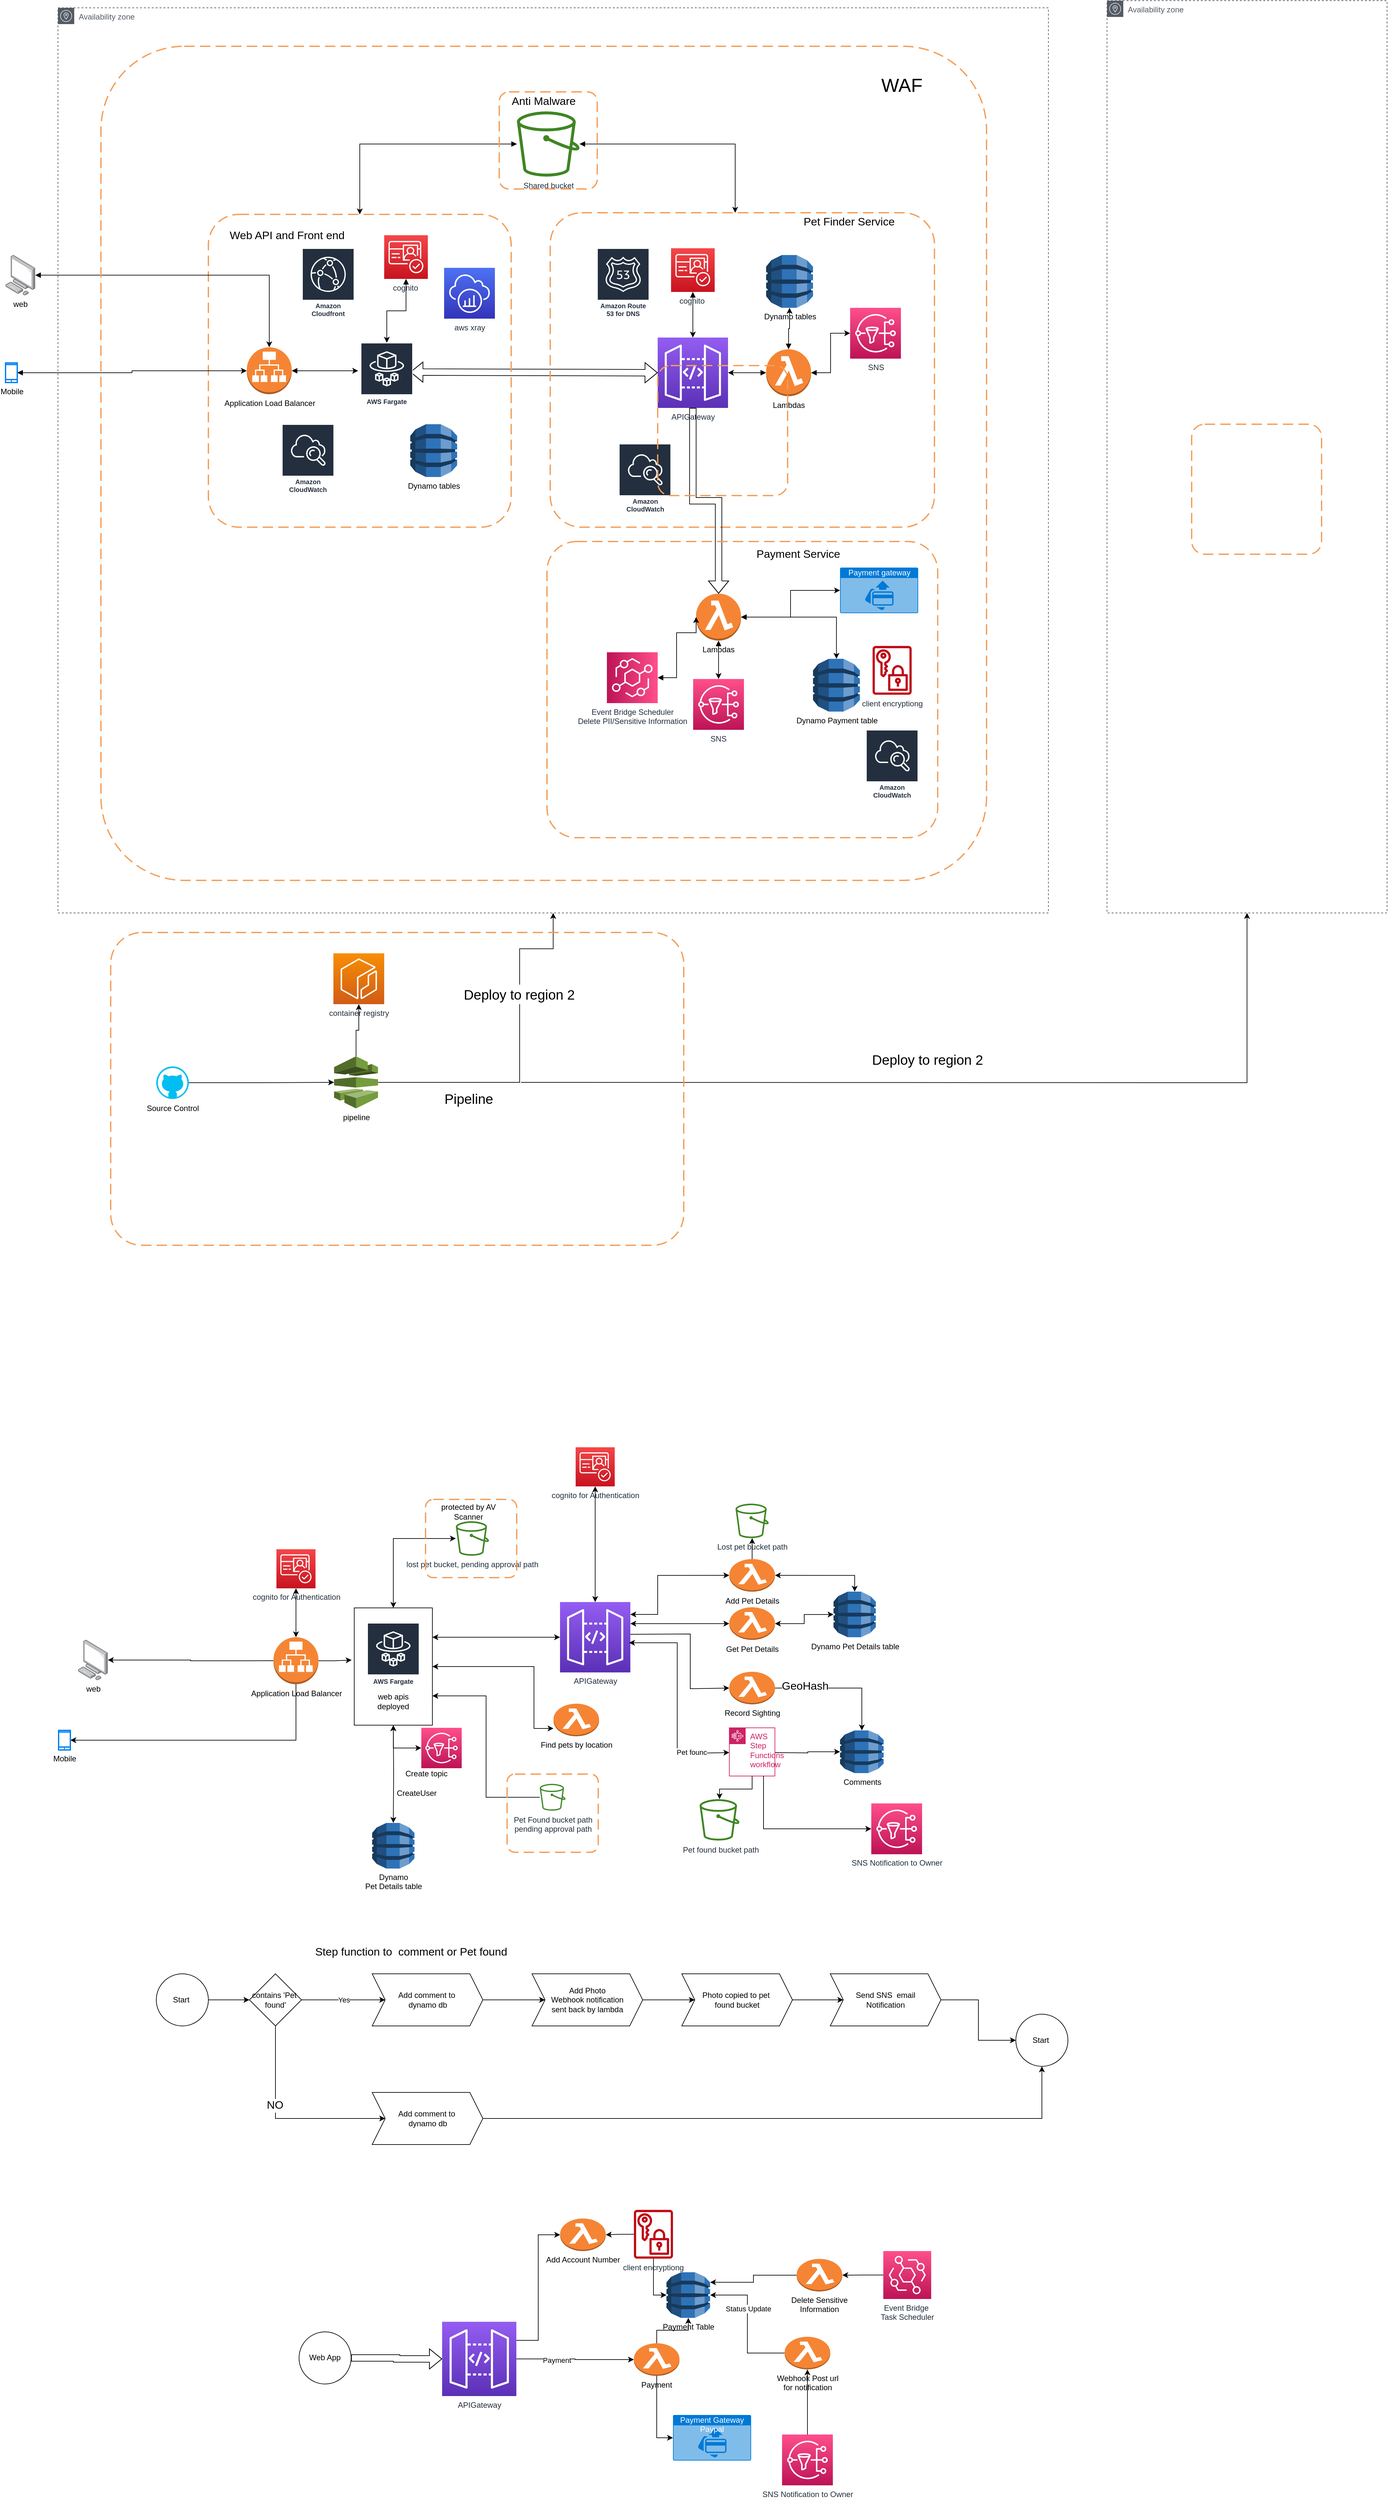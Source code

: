 <mxfile version="20.8.23" type="device"><diagram name="Page-1" id="apLYEd3rW6IxLX2RQMXu"><mxGraphModel dx="4003" dy="1804" grid="1" gridSize="10" guides="1" tooltips="1" connect="1" arrows="1" fold="1" page="1" pageScale="1" pageWidth="827" pageHeight="1169" math="0" shadow="0"><root><mxCell id="0"/><mxCell id="1" parent="0"/><mxCell id="3VNZMfOeTcR0bRgUbtB4-3" style="edgeStyle=orthogonalEdgeStyle;rounded=0;orthogonalLoop=1;jettySize=auto;html=1;" parent="1" source="3VNZMfOeTcR0bRgUbtB4-1" edge="1"><mxGeometry relative="1" as="geometry"><mxPoint x="450" y="2596.46" as="targetPoint"/></mxGeometry></mxCell><mxCell id="3VNZMfOeTcR0bRgUbtB4-1" value="Application Load Balancer" style="outlineConnect=0;dashed=0;verticalLabelPosition=bottom;verticalAlign=top;align=center;html=1;shape=mxgraph.aws3.application_load_balancer;fillColor=#F58534;gradientColor=none;" parent="1" vertex="1"><mxGeometry x="330" y="2561.56" width="69" height="72" as="geometry"/></mxCell><mxCell id="3VNZMfOeTcR0bRgUbtB4-5" style="edgeStyle=orthogonalEdgeStyle;rounded=0;orthogonalLoop=1;jettySize=auto;html=1;startArrow=classic;startFill=1;" parent="1" source="3VNZMfOeTcR0bRgUbtB4-4" target="3VNZMfOeTcR0bRgUbtB4-1" edge="1"><mxGeometry relative="1" as="geometry"/></mxCell><mxCell id="3VNZMfOeTcR0bRgUbtB4-4" value="cognito for Authentication" style="sketch=0;points=[[0,0,0],[0.25,0,0],[0.5,0,0],[0.75,0,0],[1,0,0],[0,1,0],[0.25,1,0],[0.5,1,0],[0.75,1,0],[1,1,0],[0,0.25,0],[0,0.5,0],[0,0.75,0],[1,0.25,0],[1,0.5,0],[1,0.75,0]];outlineConnect=0;fontColor=#232F3E;gradientColor=#F54749;gradientDirection=north;fillColor=#C7131F;strokeColor=#ffffff;dashed=0;verticalLabelPosition=bottom;verticalAlign=top;align=center;html=1;fontSize=12;fontStyle=0;aspect=fixed;shape=mxgraph.aws4.resourceIcon;resIcon=mxgraph.aws4.cognito;" parent="1" vertex="1"><mxGeometry x="334.5" y="2426.46" width="60" height="60" as="geometry"/></mxCell><mxCell id="SlmGdC3QDWPKsRvM05S2-17" style="edgeStyle=orthogonalEdgeStyle;rounded=0;orthogonalLoop=1;jettySize=auto;html=1;startArrow=none;startFill=0;endArrow=classic;endFill=1;exitX=0.5;exitY=0;exitDx=0;exitDy=0;exitPerimeter=0;" parent="1" source="SlmGdC3QDWPKsRvM05S2-44" target="3VNZMfOeTcR0bRgUbtB4-70" edge="1"><mxGeometry relative="1" as="geometry"><mxPoint x="1023" y="2497.46" as="sourcePoint"/></mxGeometry></mxCell><mxCell id="3VNZMfOeTcR0bRgUbtB4-45" style="edgeStyle=orthogonalEdgeStyle;rounded=0;orthogonalLoop=1;jettySize=auto;html=1;entryX=0;entryY=0.5;entryDx=0;entryDy=0;entryPerimeter=0;startArrow=classic;startFill=1;endArrow=none;endFill=0;" parent="1" source="3VNZMfOeTcR0bRgUbtB4-44" target="3VNZMfOeTcR0bRgUbtB4-1" edge="1"><mxGeometry relative="1" as="geometry"/></mxCell><mxCell id="3VNZMfOeTcR0bRgUbtB4-44" value="web" style="points=[];aspect=fixed;html=1;align=center;shadow=0;dashed=0;image;image=img/lib/allied_telesis/computer_and_terminals/Personal_Computer.svg;" parent="1" vertex="1"><mxGeometry x="30" y="2565.56" width="45.6" height="61.8" as="geometry"/></mxCell><mxCell id="3VNZMfOeTcR0bRgUbtB4-48" style="edgeStyle=orthogonalEdgeStyle;rounded=0;orthogonalLoop=1;jettySize=auto;html=1;startArrow=classic;startFill=1;endArrow=none;endFill=0;" parent="1" source="3VNZMfOeTcR0bRgUbtB4-46" target="3VNZMfOeTcR0bRgUbtB4-1" edge="1"><mxGeometry relative="1" as="geometry"/></mxCell><mxCell id="3VNZMfOeTcR0bRgUbtB4-46" value="Mobile" style="html=1;verticalLabelPosition=bottom;align=center;labelBackgroundColor=#ffffff;verticalAlign=top;strokeWidth=2;strokeColor=#0080F0;shadow=0;dashed=0;shape=mxgraph.ios7.icons.smartphone;" parent="1" vertex="1"><mxGeometry y="2704.46" width="18" height="30" as="geometry"/></mxCell><mxCell id="SlmGdC3QDWPKsRvM05S2-39" style="edgeStyle=orthogonalEdgeStyle;rounded=0;orthogonalLoop=1;jettySize=auto;html=1;entryX=1;entryY=0.25;entryDx=0;entryDy=0;startArrow=classic;startFill=1;endArrow=classic;endFill=1;" parent="1" source="3VNZMfOeTcR0bRgUbtB4-62" target="SlmGdC3QDWPKsRvM05S2-28" edge="1"><mxGeometry relative="1" as="geometry"/></mxCell><mxCell id="3VNZMfOeTcR0bRgUbtB4-62" value="APIGateway&lt;br&gt;" style="sketch=0;points=[[0,0,0],[0.25,0,0],[0.5,0,0],[0.75,0,0],[1,0,0],[0,1,0],[0.25,1,0],[0.5,1,0],[0.75,1,0],[1,1,0],[0,0.25,0],[0,0.5,0],[0,0.75,0],[1,0.25,0],[1,0.5,0],[1,0.75,0]];outlineConnect=0;fontColor=#232F3E;gradientColor=#945DF2;gradientDirection=north;fillColor=#5A30B5;strokeColor=#ffffff;dashed=0;verticalLabelPosition=bottom;verticalAlign=top;align=center;html=1;fontSize=12;fontStyle=0;aspect=fixed;shape=mxgraph.aws4.resourceIcon;resIcon=mxgraph.aws4.api_gateway;" parent="1" vertex="1"><mxGeometry x="770" y="2507.46" width="108" height="108" as="geometry"/></mxCell><mxCell id="3VNZMfOeTcR0bRgUbtB4-70" value="Lost pet bucket path" style="sketch=0;outlineConnect=0;fontColor=#232F3E;gradientColor=none;fillColor=#3F8624;strokeColor=none;dashed=0;verticalLabelPosition=bottom;verticalAlign=top;align=center;html=1;fontSize=12;fontStyle=0;aspect=fixed;pointerEvents=1;shape=mxgraph.aws4.bucket;" parent="1" vertex="1"><mxGeometry x="1039.56" y="2356.46" width="50.89" height="52.92" as="geometry"/></mxCell><mxCell id="SlmGdC3QDWPKsRvM05S2-62" style="edgeStyle=orthogonalEdgeStyle;rounded=0;orthogonalLoop=1;jettySize=auto;html=1;startArrow=classic;startFill=1;endArrow=classic;endFill=1;entryX=1;entryY=0.5;entryDx=0;entryDy=0;entryPerimeter=0;" parent="1" source="RN2zPfymnmirc_mkULP8-1" target="SlmGdC3QDWPKsRvM05S2-44" edge="1"><mxGeometry relative="1" as="geometry"><mxPoint x="1110" y="2466.46" as="targetPoint"/><Array as="points"><mxPoint x="1223" y="2466.46"/></Array></mxGeometry></mxCell><mxCell id="RN2zPfymnmirc_mkULP8-1" value="Dynamo Pet Details table" style="outlineConnect=0;dashed=0;verticalLabelPosition=bottom;verticalAlign=top;align=center;html=1;shape=mxgraph.aws3.dynamo_db;fillColor=#2E73B8;gradientColor=none;" parent="1" vertex="1"><mxGeometry x="1190" y="2491.56" width="65" height="70" as="geometry"/></mxCell><mxCell id="RN2zPfymnmirc_mkULP8-22" style="edgeStyle=orthogonalEdgeStyle;rounded=0;orthogonalLoop=1;jettySize=auto;html=1;startArrow=classic;startFill=1;endArrow=classic;endFill=1;" parent="1" target="RN2zPfymnmirc_mkULP8-33" edge="1"><mxGeometry relative="1" as="geometry"><mxPoint x="514.016" y="2696.46" as="sourcePoint"/><mxPoint x="514.003" y="2756.46" as="targetPoint"/></mxGeometry></mxCell><mxCell id="RN2zPfymnmirc_mkULP8-26" style="edgeStyle=orthogonalEdgeStyle;rounded=0;orthogonalLoop=1;jettySize=auto;html=1;entryX=0;entryY=0.5;entryDx=0;entryDy=0;entryPerimeter=0;startArrow=classic;startFill=1;endArrow=classic;endFill=1;exitX=0.5;exitY=1;exitDx=0;exitDy=0;" parent="1" source="SlmGdC3QDWPKsRvM05S2-28" target="RN2zPfymnmirc_mkULP8-25" edge="1"><mxGeometry relative="1" as="geometry"><mxPoint x="556.88" y="2800.46" as="sourcePoint"/></mxGeometry></mxCell><mxCell id="RN2zPfymnmirc_mkULP8-25" value="" style="sketch=0;points=[[0,0,0],[0.25,0,0],[0.5,0,0],[0.75,0,0],[1,0,0],[0,1,0],[0.25,1,0],[0.5,1,0],[0.75,1,0],[1,1,0],[0,0.25,0],[0,0.5,0],[0,0.75,0],[1,0.25,0],[1,0.5,0],[1,0.75,0]];outlineConnect=0;fontColor=#232F3E;gradientColor=#FF4F8B;gradientDirection=north;fillColor=#BC1356;strokeColor=#ffffff;dashed=0;verticalLabelPosition=bottom;verticalAlign=top;align=center;html=1;fontSize=12;fontStyle=0;aspect=fixed;shape=mxgraph.aws4.resourceIcon;resIcon=mxgraph.aws4.sns;" parent="1" vertex="1"><mxGeometry x="557" y="2700.46" width="62" height="62" as="geometry"/></mxCell><mxCell id="RN2zPfymnmirc_mkULP8-33" value="Dynamo&lt;br&gt;Pet Details table" style="outlineConnect=0;dashed=0;verticalLabelPosition=bottom;verticalAlign=top;align=center;html=1;shape=mxgraph.aws3.dynamo_db;fillColor=#2E73B8;gradientColor=none;" parent="1" vertex="1"><mxGeometry x="481.5" y="2846.46" width="65" height="70" as="geometry"/></mxCell><mxCell id="RN2zPfymnmirc_mkULP8-53" value="Create topic" style="text;html=1;strokeColor=none;fillColor=none;align=center;verticalAlign=middle;whiteSpace=wrap;rounded=0;" parent="1" vertex="1"><mxGeometry x="520" y="2756.46" width="90" height="30" as="geometry"/></mxCell><mxCell id="E6ygkXKLTDuJtL4Q6u84-62" style="edgeStyle=orthogonalEdgeStyle;rounded=0;orthogonalLoop=1;jettySize=auto;html=1;entryX=0.5;entryY=0;entryDx=0;entryDy=0;entryPerimeter=0;fontSize=17;startArrow=none;startFill=0;endArrow=classic;endFill=1;" parent="1" source="SlmGdC3QDWPKsRvM05S2-6" target="6QwKgDcAZuKB_qYK-zRr-2" edge="1"><mxGeometry relative="1" as="geometry"/></mxCell><mxCell id="E6ygkXKLTDuJtL4Q6u84-63" value="GeoHash" style="edgeLabel;html=1;align=center;verticalAlign=middle;resizable=0;points=[];fontSize=17;" parent="E6ygkXKLTDuJtL4Q6u84-62" vertex="1" connectable="0"><mxGeometry x="-0.539" y="3" relative="1" as="geometry"><mxPoint as="offset"/></mxGeometry></mxCell><mxCell id="SlmGdC3QDWPKsRvM05S2-6" value="Record Sighting" style="outlineConnect=0;dashed=0;verticalLabelPosition=bottom;verticalAlign=top;align=center;html=1;shape=mxgraph.aws3.lambda_function;fillColor=#F58534;gradientColor=none;" parent="1" vertex="1"><mxGeometry x="1030.01" y="2614.46" width="70" height="50" as="geometry"/></mxCell><mxCell id="SlmGdC3QDWPKsRvM05S2-58" value="" style="edgeStyle=orthogonalEdgeStyle;rounded=0;orthogonalLoop=1;jettySize=auto;html=1;startArrow=classic;startFill=1;endArrow=classic;endFill=1;" parent="1" source="SlmGdC3QDWPKsRvM05S2-11" target="3VNZMfOeTcR0bRgUbtB4-62" edge="1"><mxGeometry relative="1" as="geometry"/></mxCell><mxCell id="SlmGdC3QDWPKsRvM05S2-11" value="cognito for Authentication" style="sketch=0;points=[[0,0,0],[0.25,0,0],[0.5,0,0],[0.75,0,0],[1,0,0],[0,1,0],[0.25,1,0],[0.5,1,0],[0.75,1,0],[1,1,0],[0,0.25,0],[0,0.5,0],[0,0.75,0],[1,0.25,0],[1,0.5,0],[1,0.75,0]];outlineConnect=0;fontColor=#232F3E;gradientColor=#F54749;gradientDirection=north;fillColor=#C7131F;strokeColor=#ffffff;dashed=0;verticalLabelPosition=bottom;verticalAlign=top;align=center;html=1;fontSize=12;fontStyle=0;aspect=fixed;shape=mxgraph.aws4.resourceIcon;resIcon=mxgraph.aws4.cognito;" parent="1" vertex="1"><mxGeometry x="794" y="2270" width="60" height="60" as="geometry"/></mxCell><mxCell id="SlmGdC3QDWPKsRvM05S2-19" value="" style="endArrow=classic;startArrow=none;html=1;rounded=0;exitX=1;exitY=0.75;exitDx=0;exitDy=0;exitPerimeter=0;entryX=0;entryY=0.5;entryDx=0;entryDy=0;entryPerimeter=0;startFill=0;" parent="1" target="SlmGdC3QDWPKsRvM05S2-6" edge="1"><mxGeometry width="50" height="50" relative="1" as="geometry"><mxPoint x="878" y="2556.96" as="sourcePoint"/><mxPoint x="1040" y="2797.46" as="targetPoint"/><Array as="points"><mxPoint x="970" y="2556.46"/><mxPoint x="970" y="2586.46"/><mxPoint x="970" y="2640.46"/></Array></mxGeometry></mxCell><mxCell id="SlmGdC3QDWPKsRvM05S2-23" style="edgeStyle=orthogonalEdgeStyle;rounded=0;orthogonalLoop=1;jettySize=auto;html=1;startArrow=classic;startFill=1;endArrow=classic;endFill=1;exitX=0;exitY=0.5;exitDx=0;exitDy=0;exitPerimeter=0;" parent="1" source="SlmGdC3QDWPKsRvM05S2-44" target="3VNZMfOeTcR0bRgUbtB4-62" edge="1"><mxGeometry relative="1" as="geometry"><mxPoint x="880" y="2526.46" as="targetPoint"/><mxPoint x="990.89" y="2527.075" as="sourcePoint"/><Array as="points"><mxPoint x="920" y="2466.46"/><mxPoint x="920" y="2526.46"/></Array></mxGeometry></mxCell><mxCell id="SlmGdC3QDWPKsRvM05S2-31" value="" style="group" parent="1" vertex="1" connectable="0"><mxGeometry x="454" y="2516.46" width="120" height="180" as="geometry"/></mxCell><mxCell id="SlmGdC3QDWPKsRvM05S2-28" value="" style="rounded=0;whiteSpace=wrap;html=1;" parent="SlmGdC3QDWPKsRvM05S2-31" vertex="1"><mxGeometry width="120" height="180" as="geometry"/></mxCell><mxCell id="SlmGdC3QDWPKsRvM05S2-29" value="AWS Fargate" style="sketch=0;outlineConnect=0;fontColor=#232F3E;gradientColor=none;strokeColor=#ffffff;fillColor=#232F3E;dashed=0;verticalLabelPosition=middle;verticalAlign=bottom;align=center;html=1;whiteSpace=wrap;fontSize=10;fontStyle=1;spacing=3;shape=mxgraph.aws4.productIcon;prIcon=mxgraph.aws4.fargate;" parent="SlmGdC3QDWPKsRvM05S2-31" vertex="1"><mxGeometry x="20" y="23" width="80" height="100" as="geometry"/></mxCell><mxCell id="SlmGdC3QDWPKsRvM05S2-30" value="web apis deployed" style="text;html=1;strokeColor=none;fillColor=none;align=center;verticalAlign=middle;whiteSpace=wrap;rounded=0;" parent="SlmGdC3QDWPKsRvM05S2-31" vertex="1"><mxGeometry x="30" y="129" width="60" height="30" as="geometry"/></mxCell><mxCell id="SlmGdC3QDWPKsRvM05S2-35" value="CreateUser" style="text;html=1;strokeColor=none;fillColor=none;align=center;verticalAlign=middle;whiteSpace=wrap;rounded=0;" parent="1" vertex="1"><mxGeometry x="520" y="2786.46" width="60" height="30" as="geometry"/></mxCell><mxCell id="SlmGdC3QDWPKsRvM05S2-38" style="edgeStyle=orthogonalEdgeStyle;rounded=0;orthogonalLoop=1;jettySize=auto;html=1;startArrow=classic;startFill=1;endArrow=classic;endFill=1;" parent="1" source="SlmGdC3QDWPKsRvM05S2-37" target="SlmGdC3QDWPKsRvM05S2-28" edge="1"><mxGeometry relative="1" as="geometry"><Array as="points"><mxPoint x="730" y="2701.46"/><mxPoint x="730" y="2606.46"/></Array></mxGeometry></mxCell><mxCell id="SlmGdC3QDWPKsRvM05S2-37" value="Find pets by location" style="outlineConnect=0;dashed=0;verticalLabelPosition=bottom;verticalAlign=top;align=center;html=1;shape=mxgraph.aws3.lambda_function;fillColor=#F58534;gradientColor=none;" parent="1" vertex="1"><mxGeometry x="760" y="2663.46" width="70" height="50" as="geometry"/></mxCell><mxCell id="SlmGdC3QDWPKsRvM05S2-42" style="edgeStyle=orthogonalEdgeStyle;rounded=0;orthogonalLoop=1;jettySize=auto;html=1;startArrow=classic;startFill=1;endArrow=classic;endFill=1;" parent="1" source="SlmGdC3QDWPKsRvM05S2-40" target="SlmGdC3QDWPKsRvM05S2-28" edge="1"><mxGeometry relative="1" as="geometry"/></mxCell><mxCell id="SlmGdC3QDWPKsRvM05S2-40" value="lost pet bucket, pending approval path" style="sketch=0;outlineConnect=0;fontColor=#232F3E;gradientColor=none;fillColor=#3F8624;strokeColor=none;dashed=0;verticalLabelPosition=bottom;verticalAlign=top;align=center;html=1;fontSize=12;fontStyle=0;aspect=fixed;pointerEvents=1;shape=mxgraph.aws4.bucket;" parent="1" vertex="1"><mxGeometry x="610" y="2383.54" width="50.89" height="52.92" as="geometry"/></mxCell><mxCell id="SlmGdC3QDWPKsRvM05S2-44" value="Add Pet Details" style="outlineConnect=0;dashed=0;verticalLabelPosition=bottom;verticalAlign=top;align=center;html=1;shape=mxgraph.aws3.lambda_function;fillColor=#F58534;gradientColor=none;" parent="1" vertex="1"><mxGeometry x="1030" y="2441.56" width="70" height="50" as="geometry"/></mxCell><mxCell id="SlmGdC3QDWPKsRvM05S2-52" value="" style="rounded=1;arcSize=10;dashed=1;strokeColor=#F59D56;fillColor=none;gradientColor=none;dashPattern=8 4;strokeWidth=2;" parent="1" vertex="1"><mxGeometry x="563.5" y="2350" width="140" height="120" as="geometry"/></mxCell><mxCell id="SlmGdC3QDWPKsRvM05S2-54" value="protected by AV Scanner" style="text;html=1;strokeColor=none;fillColor=none;align=center;verticalAlign=middle;whiteSpace=wrap;rounded=0;" parent="1" vertex="1"><mxGeometry x="580" y="2353.54" width="99" height="30" as="geometry"/></mxCell><mxCell id="SlmGdC3QDWPKsRvM05S2-59" style="edgeStyle=orthogonalEdgeStyle;rounded=0;orthogonalLoop=1;jettySize=auto;html=1;startArrow=classic;startFill=1;endArrow=classic;endFill=1;" parent="1" source="SlmGdC3QDWPKsRvM05S2-57" target="3VNZMfOeTcR0bRgUbtB4-62" edge="1"><mxGeometry relative="1" as="geometry"><mxPoint x="910" y="2536.46" as="targetPoint"/><Array as="points"><mxPoint x="900" y="2540.46"/><mxPoint x="900" y="2540.46"/></Array></mxGeometry></mxCell><mxCell id="SlmGdC3QDWPKsRvM05S2-63" style="edgeStyle=orthogonalEdgeStyle;rounded=0;orthogonalLoop=1;jettySize=auto;html=1;startArrow=classic;startFill=1;endArrow=classic;endFill=1;" parent="1" source="SlmGdC3QDWPKsRvM05S2-57" target="RN2zPfymnmirc_mkULP8-1" edge="1"><mxGeometry relative="1" as="geometry"/></mxCell><mxCell id="SlmGdC3QDWPKsRvM05S2-57" value="Get Pet Details" style="outlineConnect=0;dashed=0;verticalLabelPosition=bottom;verticalAlign=top;align=center;html=1;shape=mxgraph.aws3.lambda_function;fillColor=#F58534;gradientColor=none;" parent="1" vertex="1"><mxGeometry x="1030.01" y="2515.56" width="70" height="50" as="geometry"/></mxCell><mxCell id="Be1C7dZHBWLzgUQu4sdX-7" value="APIGateway&lt;br&gt;" style="sketch=0;points=[[0,0,0],[0.25,0,0],[0.5,0,0],[0.75,0,0],[1,0,0],[0,1,0],[0.25,1,0],[0.5,1,0],[0.75,1,0],[1,1,0],[0,0.25,0],[0,0.5,0],[0,0.75,0],[1,0.25,0],[1,0.5,0],[1,0.75,0]];outlineConnect=0;fontColor=#232F3E;gradientColor=#945DF2;gradientDirection=north;fillColor=#5A30B5;strokeColor=#ffffff;dashed=0;verticalLabelPosition=bottom;verticalAlign=top;align=center;html=1;fontSize=12;fontStyle=0;aspect=fixed;shape=mxgraph.aws4.resourceIcon;resIcon=mxgraph.aws4.api_gateway;" parent="1" vertex="1"><mxGeometry x="920" y="567" width="108" height="108" as="geometry"/></mxCell><mxCell id="Be1C7dZHBWLzgUQu4sdX-18" style="edgeStyle=orthogonalEdgeStyle;rounded=0;orthogonalLoop=1;jettySize=auto;html=1;entryX=-0.05;entryY=0.43;entryDx=0;entryDy=0;entryPerimeter=0;startArrow=block;" parent="1" source="Be1C7dZHBWLzgUQu4sdX-8" target="Be1C7dZHBWLzgUQu4sdX-15" edge="1"><mxGeometry relative="1" as="geometry"/></mxCell><mxCell id="Be1C7dZHBWLzgUQu4sdX-8" value="Application Load Balancer" style="outlineConnect=0;dashed=0;verticalLabelPosition=bottom;verticalAlign=top;align=center;html=1;shape=mxgraph.aws3.application_load_balancer;fillColor=#F58534;gradientColor=none;" parent="1" vertex="1"><mxGeometry x="289" y="582.0" width="69" height="72" as="geometry"/></mxCell><mxCell id="Be1C7dZHBWLzgUQu4sdX-13" style="edgeStyle=orthogonalEdgeStyle;rounded=0;orthogonalLoop=1;jettySize=auto;html=1;entryX=0;entryY=0.5;entryDx=0;entryDy=0;entryPerimeter=0;shape=flexArrow;startArrow=block;" parent="1" target="Be1C7dZHBWLzgUQu4sdX-7" edge="1"><mxGeometry relative="1" as="geometry"><mxPoint x="540" y="620" as="sourcePoint"/></mxGeometry></mxCell><mxCell id="Be1C7dZHBWLzgUQu4sdX-31" style="edgeStyle=orthogonalEdgeStyle;rounded=0;orthogonalLoop=1;jettySize=auto;html=1;startArrow=block;" parent="1" source="Be1C7dZHBWLzgUQu4sdX-14" target="Be1C7dZHBWLzgUQu4sdX-19" edge="1"><mxGeometry relative="1" as="geometry"><Array as="points"><mxPoint x="1039" y="270"/></Array></mxGeometry></mxCell><mxCell id="Be1C7dZHBWLzgUQu4sdX-33" style="edgeStyle=orthogonalEdgeStyle;rounded=0;orthogonalLoop=1;jettySize=auto;html=1;entryX=0.5;entryY=0;entryDx=0;entryDy=0;startArrow=block;" parent="1" source="Be1C7dZHBWLzgUQu4sdX-14" target="Be1C7dZHBWLzgUQu4sdX-21" edge="1"><mxGeometry relative="1" as="geometry"/></mxCell><mxCell id="Be1C7dZHBWLzgUQu4sdX-14" value="Shared bucket" style="sketch=0;outlineConnect=0;fontColor=#232F3E;gradientColor=none;fillColor=#3F8624;strokeColor=none;dashed=0;verticalLabelPosition=bottom;verticalAlign=top;align=center;html=1;fontSize=12;fontStyle=0;aspect=fixed;pointerEvents=1;shape=mxgraph.aws4.bucket;" parent="1" vertex="1"><mxGeometry x="703.84" y="220" width="96.16" height="100" as="geometry"/></mxCell><mxCell id="Be1C7dZHBWLzgUQu4sdX-15" value="AWS Fargate" style="sketch=0;outlineConnect=0;fontColor=#232F3E;gradientColor=none;strokeColor=#ffffff;fillColor=#232F3E;dashed=0;verticalLabelPosition=middle;verticalAlign=bottom;align=center;html=1;whiteSpace=wrap;fontSize=10;fontStyle=1;spacing=3;shape=mxgraph.aws4.productIcon;prIcon=mxgraph.aws4.fargate;glass=0;" parent="1" vertex="1"><mxGeometry x="464" y="575" width="80" height="100" as="geometry"/></mxCell><mxCell id="Be1C7dZHBWLzgUQu4sdX-21" value="" style="rounded=1;arcSize=10;dashed=1;strokeColor=#F59D56;fillColor=none;gradientColor=none;dashPattern=8 4;strokeWidth=2;glass=0;" parent="1" vertex="1"><mxGeometry x="230" y="378" width="465" height="480" as="geometry"/></mxCell><mxCell id="Be1C7dZHBWLzgUQu4sdX-19" value="" style="rounded=1;arcSize=10;dashed=1;strokeColor=#F59D56;fillColor=none;gradientColor=none;dashPattern=8 4;strokeWidth=2;glass=0;" parent="1" vertex="1"><mxGeometry x="754.95" y="375.5" width="590.05" height="482.5" as="geometry"/></mxCell><mxCell id="Be1C7dZHBWLzgUQu4sdX-26" style="edgeStyle=orthogonalEdgeStyle;rounded=0;orthogonalLoop=1;jettySize=auto;html=1;startArrow=block;" parent="1" source="Be1C7dZHBWLzgUQu4sdX-22" target="Be1C7dZHBWLzgUQu4sdX-15" edge="1"><mxGeometry relative="1" as="geometry"/></mxCell><mxCell id="Be1C7dZHBWLzgUQu4sdX-22" value="cognito&amp;nbsp;" style="sketch=0;points=[[0,0,0],[0.25,0,0],[0.5,0,0],[0.75,0,0],[1,0,0],[0,1,0],[0.25,1,0],[0.5,1,0],[0.75,1,0],[1,1,0],[0,0.25,0],[0,0.5,0],[0,0.75,0],[1,0.25,0],[1,0.5,0],[1,0.75,0]];outlineConnect=0;fontColor=#232F3E;gradientColor=#F54749;gradientDirection=north;fillColor=#C7131F;strokeColor=#ffffff;dashed=0;verticalLabelPosition=bottom;verticalAlign=top;align=center;html=1;fontSize=12;fontStyle=0;aspect=fixed;shape=mxgraph.aws4.resourceIcon;resIcon=mxgraph.aws4.cognito;glass=0;" parent="1" vertex="1"><mxGeometry x="500" y="410" width="67" height="67" as="geometry"/></mxCell><mxCell id="Be1C7dZHBWLzgUQu4sdX-28" style="edgeStyle=orthogonalEdgeStyle;rounded=0;orthogonalLoop=1;jettySize=auto;html=1;entryX=0.5;entryY=0;entryDx=0;entryDy=0;entryPerimeter=0;startArrow=block;" parent="1" source="Be1C7dZHBWLzgUQu4sdX-27" target="Be1C7dZHBWLzgUQu4sdX-7" edge="1"><mxGeometry relative="1" as="geometry"/></mxCell><mxCell id="Be1C7dZHBWLzgUQu4sdX-27" value="cognito&amp;nbsp;" style="sketch=0;points=[[0,0,0],[0.25,0,0],[0.5,0,0],[0.75,0,0],[1,0,0],[0,1,0],[0.25,1,0],[0.5,1,0],[0.75,1,0],[1,1,0],[0,0.25,0],[0,0.5,0],[0,0.75,0],[1,0.25,0],[1,0.5,0],[1,0.75,0]];outlineConnect=0;fontColor=#232F3E;gradientColor=#F54749;gradientDirection=north;fillColor=#C7131F;strokeColor=#ffffff;dashed=0;verticalLabelPosition=bottom;verticalAlign=top;align=center;html=1;fontSize=12;fontStyle=0;aspect=fixed;shape=mxgraph.aws4.resourceIcon;resIcon=mxgraph.aws4.cognito;glass=0;" parent="1" vertex="1"><mxGeometry x="940.5" y="430" width="67" height="67" as="geometry"/></mxCell><mxCell id="Be1C7dZHBWLzgUQu4sdX-36" style="edgeStyle=orthogonalEdgeStyle;rounded=0;orthogonalLoop=1;jettySize=auto;html=1;startArrow=block;" parent="1" source="Be1C7dZHBWLzgUQu4sdX-34" target="Be1C7dZHBWLzgUQu4sdX-8" edge="1"><mxGeometry relative="1" as="geometry"/></mxCell><mxCell id="Be1C7dZHBWLzgUQu4sdX-34" value="web" style="points=[];aspect=fixed;html=1;align=center;shadow=0;dashed=0;image;image=img/lib/allied_telesis/computer_and_terminals/Personal_Computer.svg;" parent="1" vertex="1"><mxGeometry x="-81.5" y="440.4" width="45.6" height="61.8" as="geometry"/></mxCell><mxCell id="Be1C7dZHBWLzgUQu4sdX-37" style="edgeStyle=orthogonalEdgeStyle;rounded=0;orthogonalLoop=1;jettySize=auto;html=1;entryX=0;entryY=0.5;entryDx=0;entryDy=0;entryPerimeter=0;startArrow=block;" parent="1" source="Be1C7dZHBWLzgUQu4sdX-35" target="Be1C7dZHBWLzgUQu4sdX-8" edge="1"><mxGeometry relative="1" as="geometry"/></mxCell><mxCell id="Be1C7dZHBWLzgUQu4sdX-35" value="Mobile" style="html=1;verticalLabelPosition=bottom;align=center;labelBackgroundColor=#ffffff;verticalAlign=top;strokeWidth=2;strokeColor=#0080F0;shadow=0;dashed=0;shape=mxgraph.ios7.icons.smartphone;" parent="1" vertex="1"><mxGeometry x="-81.5" y="606" width="18" height="30" as="geometry"/></mxCell><mxCell id="Be1C7dZHBWLzgUQu4sdX-39" value="Dynamo tables" style="outlineConnect=0;dashed=0;verticalLabelPosition=bottom;verticalAlign=top;align=center;html=1;shape=mxgraph.aws3.dynamo_db;fillColor=#2E73B8;gradientColor=none;glass=0;" parent="1" vertex="1"><mxGeometry x="1086.5" y="440.4" width="72" height="81" as="geometry"/></mxCell><mxCell id="Be1C7dZHBWLzgUQu4sdX-41" value="" style="edgeStyle=orthogonalEdgeStyle;rounded=0;orthogonalLoop=1;jettySize=auto;html=1;startArrow=block;" parent="1" source="Be1C7dZHBWLzgUQu4sdX-40" target="Be1C7dZHBWLzgUQu4sdX-7" edge="1"><mxGeometry relative="1" as="geometry"/></mxCell><mxCell id="Be1C7dZHBWLzgUQu4sdX-42" value="" style="edgeStyle=orthogonalEdgeStyle;rounded=0;orthogonalLoop=1;jettySize=auto;html=1;startArrow=block;" parent="1" source="Be1C7dZHBWLzgUQu4sdX-40" target="Be1C7dZHBWLzgUQu4sdX-39" edge="1"><mxGeometry relative="1" as="geometry"/></mxCell><mxCell id="Be1C7dZHBWLzgUQu4sdX-49" style="edgeStyle=orthogonalEdgeStyle;rounded=0;orthogonalLoop=1;jettySize=auto;html=1;entryX=0;entryY=0.5;entryDx=0;entryDy=0;entryPerimeter=0;startArrow=block;" parent="1" source="Be1C7dZHBWLzgUQu4sdX-40" target="Be1C7dZHBWLzgUQu4sdX-48" edge="1"><mxGeometry relative="1" as="geometry"/></mxCell><mxCell id="Be1C7dZHBWLzgUQu4sdX-40" value="Lambdas" style="outlineConnect=0;dashed=0;verticalLabelPosition=bottom;verticalAlign=top;align=center;html=1;shape=mxgraph.aws3.lambda_function;fillColor=#F58534;gradientColor=none;glass=0;" parent="1" vertex="1"><mxGeometry x="1086.5" y="585" width="69" height="72" as="geometry"/></mxCell><mxCell id="Be1C7dZHBWLzgUQu4sdX-48" value="SNS" style="sketch=0;points=[[0,0,0],[0.25,0,0],[0.5,0,0],[0.75,0,0],[1,0,0],[0,1,0],[0.25,1,0],[0.5,1,0],[0.75,1,0],[1,1,0],[0,0.25,0],[0,0.5,0],[0,0.75,0],[1,0.25,0],[1,0.5,0],[1,0.75,0]];outlineConnect=0;fontColor=#232F3E;gradientColor=#FF4F8B;gradientDirection=north;fillColor=#BC1356;strokeColor=#ffffff;dashed=0;verticalLabelPosition=bottom;verticalAlign=top;align=center;html=1;fontSize=12;fontStyle=0;aspect=fixed;shape=mxgraph.aws4.resourceIcon;resIcon=mxgraph.aws4.sns;glass=0;" parent="1" vertex="1"><mxGeometry x="1215.5" y="521.4" width="78" height="78" as="geometry"/></mxCell><mxCell id="Be1C7dZHBWLzgUQu4sdX-51" value="Dynamo tables" style="outlineConnect=0;dashed=0;verticalLabelPosition=bottom;verticalAlign=top;align=center;html=1;shape=mxgraph.aws3.dynamo_db;fillColor=#2E73B8;gradientColor=none;glass=0;" parent="1" vertex="1"><mxGeometry x="540" y="700" width="72" height="81" as="geometry"/></mxCell><mxCell id="Be1C7dZHBWLzgUQu4sdX-52" value="" style="rounded=1;arcSize=10;dashed=1;strokeColor=#F59D56;fillColor=none;gradientColor=none;dashPattern=8 4;strokeWidth=2;glass=0;" parent="1" vertex="1"><mxGeometry x="676.67" y="190" width="150.5" height="149" as="geometry"/></mxCell><mxCell id="Be1C7dZHBWLzgUQu4sdX-55" value="Amazon CloudWatch" style="sketch=0;outlineConnect=0;fontColor=#232F3E;gradientColor=none;strokeColor=#ffffff;fillColor=#232F3E;dashed=0;verticalLabelPosition=middle;verticalAlign=bottom;align=center;html=1;whiteSpace=wrap;fontSize=10;fontStyle=1;spacing=3;shape=mxgraph.aws4.productIcon;prIcon=mxgraph.aws4.cloudwatch;glass=0;" parent="1" vertex="1"><mxGeometry x="343" y="700" width="80" height="110" as="geometry"/></mxCell><mxCell id="Be1C7dZHBWLzgUQu4sdX-56" value="Amazon CloudWatch" style="sketch=0;outlineConnect=0;fontColor=#232F3E;gradientColor=none;strokeColor=#ffffff;fillColor=#232F3E;dashed=0;verticalLabelPosition=middle;verticalAlign=bottom;align=center;html=1;whiteSpace=wrap;fontSize=10;fontStyle=1;spacing=3;shape=mxgraph.aws4.productIcon;prIcon=mxgraph.aws4.cloudwatch;glass=0;" parent="1" vertex="1"><mxGeometry x="860.5" y="730" width="80" height="110" as="geometry"/></mxCell><mxCell id="Be1C7dZHBWLzgUQu4sdX-57" value="aws xray" style="sketch=0;points=[[0,0,0],[0.25,0,0],[0.5,0,0],[0.75,0,0],[1,0,0],[0,1,0],[0.25,1,0],[0.5,1,0],[0.75,1,0],[1,1,0],[0,0.25,0],[0,0.5,0],[0,0.75,0],[1,0.25,0],[1,0.5,0],[1,0.75,0]];outlineConnect=0;fontColor=#232F3E;gradientColor=#4D72F3;gradientDirection=north;fillColor=#3334B9;strokeColor=#ffffff;dashed=0;verticalLabelPosition=bottom;verticalAlign=top;align=center;html=1;fontSize=12;fontStyle=0;aspect=fixed;shape=mxgraph.aws4.resourceIcon;resIcon=mxgraph.aws4.xray;glass=0;" parent="1" vertex="1"><mxGeometry x="592" y="460" width="78" height="78" as="geometry"/></mxCell><mxCell id="Be1C7dZHBWLzgUQu4sdX-58" value="Amazon Route 53 for DNS" style="sketch=0;outlineConnect=0;fontColor=#232F3E;gradientColor=none;strokeColor=#ffffff;fillColor=#232F3E;dashed=0;verticalLabelPosition=middle;verticalAlign=bottom;align=center;html=1;whiteSpace=wrap;fontSize=10;fontStyle=1;spacing=3;shape=mxgraph.aws4.productIcon;prIcon=mxgraph.aws4.route_53;glass=0;" parent="1" vertex="1"><mxGeometry x="827" y="430" width="80" height="110" as="geometry"/></mxCell><mxCell id="Be1C7dZHBWLzgUQu4sdX-59" value="Amazon Cloudfront" style="sketch=0;outlineConnect=0;fontColor=#232F3E;gradientColor=none;strokeColor=#ffffff;fillColor=#232F3E;dashed=0;verticalLabelPosition=middle;verticalAlign=bottom;align=center;html=1;whiteSpace=wrap;fontSize=10;fontStyle=1;spacing=3;shape=mxgraph.aws4.productIcon;prIcon=mxgraph.aws4.cloudfront;glass=0;" parent="1" vertex="1"><mxGeometry x="374" y="430" width="80" height="110" as="geometry"/></mxCell><mxCell id="Be1C7dZHBWLzgUQu4sdX-67" style="edgeStyle=orthogonalEdgeStyle;rounded=0;orthogonalLoop=1;jettySize=auto;html=1;entryX=0;entryY=0.5;entryDx=0;entryDy=0;entryPerimeter=0;startArrow=block;" parent="1" source="Be1C7dZHBWLzgUQu4sdX-64" target="Be1C7dZHBWLzgUQu4sdX-66" edge="1"><mxGeometry relative="1" as="geometry"/></mxCell><mxCell id="Be1C7dZHBWLzgUQu4sdX-68" style="edgeStyle=orthogonalEdgeStyle;rounded=0;orthogonalLoop=1;jettySize=auto;html=1;startArrow=block;" parent="1" source="Be1C7dZHBWLzgUQu4sdX-64" target="Be1C7dZHBWLzgUQu4sdX-65" edge="1"><mxGeometry relative="1" as="geometry"/></mxCell><mxCell id="Be1C7dZHBWLzgUQu4sdX-70" style="edgeStyle=orthogonalEdgeStyle;rounded=0;orthogonalLoop=1;jettySize=auto;html=1;entryX=0.5;entryY=0;entryDx=0;entryDy=0;entryPerimeter=0;startArrow=block;" parent="1" source="Be1C7dZHBWLzgUQu4sdX-64" target="Be1C7dZHBWLzgUQu4sdX-69" edge="1"><mxGeometry relative="1" as="geometry"/></mxCell><mxCell id="6QwKgDcAZuKB_qYK-zRr-19" style="edgeStyle=orthogonalEdgeStyle;rounded=0;orthogonalLoop=1;jettySize=auto;html=1;startArrow=classic;startFill=1;endArrow=none;endFill=0;shape=flexArrow;entryX=0.5;entryY=1;entryDx=0;entryDy=0;entryPerimeter=0;" parent="1" source="Be1C7dZHBWLzgUQu4sdX-64" target="Be1C7dZHBWLzgUQu4sdX-7" edge="1"><mxGeometry relative="1" as="geometry"><mxPoint x="730" y="630" as="targetPoint"/></mxGeometry></mxCell><mxCell id="Be1C7dZHBWLzgUQu4sdX-64" value="Lambdas" style="outlineConnect=0;dashed=0;verticalLabelPosition=bottom;verticalAlign=top;align=center;html=1;shape=mxgraph.aws3.lambda_function;fillColor=#F58534;gradientColor=none;glass=0;" parent="1" vertex="1"><mxGeometry x="978.95" y="960" width="69" height="72" as="geometry"/></mxCell><mxCell id="Be1C7dZHBWLzgUQu4sdX-65" value="Dynamo Payment table" style="outlineConnect=0;dashed=0;verticalLabelPosition=bottom;verticalAlign=top;align=center;html=1;shape=mxgraph.aws3.dynamo_db;fillColor=#2E73B8;gradientColor=none;glass=0;" parent="1" vertex="1"><mxGeometry x="1158.5" y="1060" width="72" height="81" as="geometry"/></mxCell><mxCell id="Be1C7dZHBWLzgUQu4sdX-66" value="Payment gateway" style="html=1;strokeColor=none;fillColor=#0079D6;labelPosition=center;verticalLabelPosition=middle;verticalAlign=top;align=center;fontSize=12;outlineConnect=0;spacingTop=-6;fontColor=#FFFFFF;sketch=0;shape=mxgraph.sitemap.payment;glass=0;" parent="1" vertex="1"><mxGeometry x="1200" y="920" width="120" height="70" as="geometry"/></mxCell><mxCell id="Be1C7dZHBWLzgUQu4sdX-69" value="SNS" style="sketch=0;points=[[0,0,0],[0.25,0,0],[0.5,0,0],[0.75,0,0],[1,0,0],[0,1,0],[0.25,1,0],[0.5,1,0],[0.75,1,0],[1,1,0],[0,0.25,0],[0,0.5,0],[0,0.75,0],[1,0.25,0],[1,0.5,0],[1,0.75,0]];outlineConnect=0;fontColor=#232F3E;gradientColor=#FF4F8B;gradientDirection=north;fillColor=#BC1356;strokeColor=#ffffff;dashed=0;verticalLabelPosition=bottom;verticalAlign=top;align=center;html=1;fontSize=12;fontStyle=0;aspect=fixed;shape=mxgraph.aws4.resourceIcon;resIcon=mxgraph.aws4.sns;glass=0;" parent="1" vertex="1"><mxGeometry x="974.45" y="1091" width="78" height="78" as="geometry"/></mxCell><mxCell id="Be1C7dZHBWLzgUQu4sdX-71" value="" style="rounded=1;arcSize=10;dashed=1;strokeColor=#F59D56;fillColor=none;gradientColor=none;dashPattern=8 4;strokeWidth=2;glass=0;" parent="1" vertex="1"><mxGeometry x="749.95" y="880" width="600.05" height="454.5" as="geometry"/></mxCell><mxCell id="Be1C7dZHBWLzgUQu4sdX-72" value="Amazon CloudWatch" style="sketch=0;outlineConnect=0;fontColor=#232F3E;gradientColor=none;strokeColor=#ffffff;fillColor=#232F3E;dashed=0;verticalLabelPosition=middle;verticalAlign=bottom;align=center;html=1;whiteSpace=wrap;fontSize=10;fontStyle=1;spacing=3;shape=mxgraph.aws4.productIcon;prIcon=mxgraph.aws4.cloudwatch;glass=0;" parent="1" vertex="1"><mxGeometry x="1240" y="1169" width="80" height="110" as="geometry"/></mxCell><mxCell id="Be1C7dZHBWLzgUQu4sdX-73" value="client encryptiong" style="sketch=0;outlineConnect=0;fontColor=#232F3E;gradientColor=none;fillColor=#BF0816;strokeColor=none;dashed=0;verticalLabelPosition=bottom;verticalAlign=top;align=center;html=1;fontSize=12;fontStyle=0;aspect=fixed;pointerEvents=1;shape=mxgraph.aws4.data_encryption_key;glass=0;" parent="1" vertex="1"><mxGeometry x="1250" y="1040" width="60" height="75.48" as="geometry"/></mxCell><mxCell id="Be1C7dZHBWLzgUQu4sdX-76" style="edgeStyle=orthogonalEdgeStyle;rounded=0;orthogonalLoop=1;jettySize=auto;html=1;entryX=0;entryY=0.5;entryDx=0;entryDy=0;entryPerimeter=0;startArrow=block;" parent="1" source="Be1C7dZHBWLzgUQu4sdX-74" target="Be1C7dZHBWLzgUQu4sdX-64" edge="1"><mxGeometry relative="1" as="geometry"><Array as="points"><mxPoint x="949" y="1089"/><mxPoint x="949" y="1020"/><mxPoint x="979" y="1020"/></Array></mxGeometry></mxCell><mxCell id="Be1C7dZHBWLzgUQu4sdX-74" value="Event Bridge Scheduler&lt;br&gt;Delete PII/Sensitive Information" style="sketch=0;points=[[0,0,0],[0.25,0,0],[0.5,0,0],[0.75,0,0],[1,0,0],[0,1,0],[0.25,1,0],[0.5,1,0],[0.75,1,0],[1,1,0],[0,0.25,0],[0,0.5,0],[0,0.75,0],[1,0.25,0],[1,0.5,0],[1,0.75,0]];outlineConnect=0;fontColor=#232F3E;gradientColor=#FF4F8B;gradientDirection=north;fillColor=#BC1356;strokeColor=#ffffff;dashed=0;verticalLabelPosition=bottom;verticalAlign=top;align=center;html=1;fontSize=12;fontStyle=0;aspect=fixed;shape=mxgraph.aws4.resourceIcon;resIcon=mxgraph.aws4.eventbridge;glass=0;direction=south;" parent="1" vertex="1"><mxGeometry x="842" y="1050" width="78" height="78" as="geometry"/></mxCell><mxCell id="IySknrgfRbbDcZi-4FuK-3" value="&lt;font style=&quot;font-size: 29px;&quot;&gt;WAF&lt;/font&gt;" style="text;html=1;strokeColor=none;fillColor=none;align=center;verticalAlign=middle;whiteSpace=wrap;rounded=0;" parent="1" vertex="1"><mxGeometry x="1240" y="140" width="110" height="80" as="geometry"/></mxCell><mxCell id="IySknrgfRbbDcZi-4FuK-4" value="&lt;font style=&quot;font-size: 17px;&quot;&gt;Pet Finder Service&lt;/font&gt;" style="text;html=1;strokeColor=none;fillColor=none;align=center;verticalAlign=middle;whiteSpace=wrap;rounded=0;fontSize=29;" parent="1" vertex="1"><mxGeometry x="1133.5" y="370" width="160" height="30" as="geometry"/></mxCell><mxCell id="IySknrgfRbbDcZi-4FuK-5" value="&lt;font style=&quot;font-size: 17px;&quot;&gt;Payment Service&lt;/font&gt;" style="text;html=1;strokeColor=none;fillColor=none;align=center;verticalAlign=middle;whiteSpace=wrap;rounded=0;fontSize=29;" parent="1" vertex="1"><mxGeometry x="1055.5" y="880" width="160" height="30" as="geometry"/></mxCell><mxCell id="IySknrgfRbbDcZi-4FuK-6" value="&lt;font style=&quot;font-size: 17px;&quot;&gt;Web API and Front end&lt;/font&gt;" style="text;html=1;strokeColor=none;fillColor=none;align=center;verticalAlign=middle;whiteSpace=wrap;rounded=0;fontSize=29;" parent="1" vertex="1"><mxGeometry x="238" y="390" width="226" height="32" as="geometry"/></mxCell><mxCell id="IySknrgfRbbDcZi-4FuK-20" value="Anti Malware" style="text;html=1;strokeColor=none;fillColor=none;align=center;verticalAlign=middle;whiteSpace=wrap;rounded=0;fontSize=17;" parent="1" vertex="1"><mxGeometry x="680" y="190" width="130" height="30" as="geometry"/></mxCell><mxCell id="6QwKgDcAZuKB_qYK-zRr-3" style="edgeStyle=orthogonalEdgeStyle;rounded=0;orthogonalLoop=1;jettySize=auto;html=1;" parent="1" target="6QwKgDcAZuKB_qYK-zRr-2" edge="1"><mxGeometry relative="1" as="geometry"><mxPoint x="1100.01" y="2738.46" as="sourcePoint"/></mxGeometry></mxCell><mxCell id="6QwKgDcAZuKB_qYK-zRr-2" value="Comments" style="outlineConnect=0;dashed=0;verticalLabelPosition=bottom;verticalAlign=top;align=center;html=1;shape=mxgraph.aws3.dynamo_db;fillColor=#2E73B8;gradientColor=none;" parent="1" vertex="1"><mxGeometry x="1200" y="2704.46" width="67" height="65.54" as="geometry"/></mxCell><mxCell id="6QwKgDcAZuKB_qYK-zRr-4" value="" style="endArrow=classic;startArrow=classic;html=1;rounded=0;entryX=0;entryY=0.5;entryDx=0;entryDy=0;entryPerimeter=0;" parent="1" edge="1"><mxGeometry width="50" height="50" relative="1" as="geometry"><mxPoint x="876" y="2570" as="sourcePoint"/><mxPoint x="1030.01" y="2738.46" as="targetPoint"/><Array as="points"><mxPoint x="950" y="2570"/><mxPoint x="950" y="2740"/></Array></mxGeometry></mxCell><mxCell id="6QwKgDcAZuKB_qYK-zRr-13" value="Pet founc" style="edgeLabel;html=1;align=center;verticalAlign=middle;resizable=0;points=[];" parent="6QwKgDcAZuKB_qYK-zRr-4" vertex="1" connectable="0"><mxGeometry x="0.641" y="2" relative="1" as="geometry"><mxPoint as="offset"/></mxGeometry></mxCell><mxCell id="6QwKgDcAZuKB_qYK-zRr-9" style="edgeStyle=orthogonalEdgeStyle;rounded=0;orthogonalLoop=1;jettySize=auto;html=1;entryX=1;entryY=0.75;entryDx=0;entryDy=0;" parent="1" source="6QwKgDcAZuKB_qYK-zRr-7" target="SlmGdC3QDWPKsRvM05S2-28" edge="1"><mxGeometry relative="1" as="geometry"/></mxCell><mxCell id="6QwKgDcAZuKB_qYK-zRr-7" value="Pet Found bucket path&lt;br&gt;pending approval path" style="sketch=0;outlineConnect=0;fontColor=#232F3E;gradientColor=none;fillColor=#3F8624;strokeColor=none;dashed=0;verticalLabelPosition=bottom;verticalAlign=top;align=center;html=1;fontSize=12;fontStyle=0;aspect=fixed;pointerEvents=1;shape=mxgraph.aws4.bucket;" parent="1" vertex="1"><mxGeometry x="738.92" y="2786.46" width="39.58" height="41.16" as="geometry"/></mxCell><mxCell id="6QwKgDcAZuKB_qYK-zRr-8" value="" style="rounded=1;arcSize=10;dashed=1;strokeColor=#F59D56;fillColor=none;gradientColor=none;dashPattern=8 4;strokeWidth=2;" parent="1" vertex="1"><mxGeometry x="688.71" y="2771.46" width="140" height="120" as="geometry"/></mxCell><mxCell id="6QwKgDcAZuKB_qYK-zRr-12" style="edgeStyle=orthogonalEdgeStyle;rounded=0;orthogonalLoop=1;jettySize=auto;html=1;" parent="1" source="6QwKgDcAZuKB_qYK-zRr-10" target="6QwKgDcAZuKB_qYK-zRr-11" edge="1"><mxGeometry relative="1" as="geometry"/></mxCell><mxCell id="6QwKgDcAZuKB_qYK-zRr-10" value="AWS Step Functions workflow" style="points=[[0,0],[0.25,0],[0.5,0],[0.75,0],[1,0],[1,0.25],[1,0.5],[1,0.75],[1,1],[0.75,1],[0.5,1],[0.25,1],[0,1],[0,0.75],[0,0.5],[0,0.25]];outlineConnect=0;gradientColor=none;html=1;whiteSpace=wrap;fontSize=12;fontStyle=0;container=1;pointerEvents=0;collapsible=0;recursiveResize=0;shape=mxgraph.aws4.group;grIcon=mxgraph.aws4.group_aws_step_functions_workflow;strokeColor=#CD2264;fillColor=none;verticalAlign=top;align=left;spacingLeft=30;fontColor=#CD2264;dashed=0;" parent="1" vertex="1"><mxGeometry x="1030" y="2700.46" width="70" height="74" as="geometry"/></mxCell><mxCell id="6QwKgDcAZuKB_qYK-zRr-11" value="&amp;nbsp;Pet found bucket path" style="sketch=0;outlineConnect=0;fontColor=#232F3E;gradientColor=none;fillColor=#3F8624;strokeColor=none;dashed=0;verticalLabelPosition=bottom;verticalAlign=top;align=center;html=1;fontSize=12;fontStyle=0;aspect=fixed;pointerEvents=1;shape=mxgraph.aws4.bucket;" parent="1" vertex="1"><mxGeometry x="984.4" y="2810" width="61.1" height="63.54" as="geometry"/></mxCell><mxCell id="6QwKgDcAZuKB_qYK-zRr-16" style="edgeStyle=orthogonalEdgeStyle;rounded=0;orthogonalLoop=1;jettySize=auto;html=1;entryX=0.75;entryY=1;entryDx=0;entryDy=0;startArrow=classic;startFill=1;endArrow=none;endFill=0;" parent="1" source="6QwKgDcAZuKB_qYK-zRr-14" target="6QwKgDcAZuKB_qYK-zRr-10" edge="1"><mxGeometry relative="1" as="geometry"/></mxCell><mxCell id="6QwKgDcAZuKB_qYK-zRr-14" value="SNS Notification to Owner" style="sketch=0;points=[[0,0,0],[0.25,0,0],[0.5,0,0],[0.75,0,0],[1,0,0],[0,1,0],[0.25,1,0],[0.5,1,0],[0.75,1,0],[1,1,0],[0,0.25,0],[0,0.5,0],[0,0.75,0],[1,0.25,0],[1,0.5,0],[1,0.75,0]];outlineConnect=0;fontColor=#232F3E;gradientColor=#FF4F8B;gradientDirection=north;fillColor=#BC1356;strokeColor=#ffffff;dashed=0;verticalLabelPosition=bottom;verticalAlign=top;align=center;html=1;fontSize=12;fontStyle=0;aspect=fixed;shape=mxgraph.aws4.resourceIcon;resIcon=mxgraph.aws4.sns;" parent="1" vertex="1"><mxGeometry x="1248" y="2816.46" width="78" height="78" as="geometry"/></mxCell><mxCell id="6QwKgDcAZuKB_qYK-zRr-24" value="" style="rounded=1;arcSize=10;dashed=1;strokeColor=#F59D56;fillColor=none;gradientColor=none;dashPattern=8 4;strokeWidth=2;" parent="1" vertex="1"><mxGeometry x="65" y="120.0" width="1360" height="1280" as="geometry"/></mxCell><mxCell id="E6ygkXKLTDuJtL4Q6u84-5" style="edgeStyle=orthogonalEdgeStyle;rounded=0;orthogonalLoop=1;jettySize=auto;html=1;" parent="1" source="E6ygkXKLTDuJtL4Q6u84-2" target="E6ygkXKLTDuJtL4Q6u84-4" edge="1"><mxGeometry relative="1" as="geometry"/></mxCell><mxCell id="E6ygkXKLTDuJtL4Q6u84-9" style="edgeStyle=orthogonalEdgeStyle;rounded=0;orthogonalLoop=1;jettySize=auto;html=1;entryX=0;entryY=0.5;entryDx=0;entryDy=0;entryPerimeter=0;" parent="1" source="E6ygkXKLTDuJtL4Q6u84-2" target="E6ygkXKLTDuJtL4Q6u84-8" edge="1"><mxGeometry relative="1" as="geometry"/></mxCell><mxCell id="E6ygkXKLTDuJtL4Q6u84-2" value="Payment" style="outlineConnect=0;dashed=0;verticalLabelPosition=bottom;verticalAlign=top;align=center;html=1;shape=mxgraph.aws3.lambda_function;fillColor=#F58534;gradientColor=none;" parent="1" vertex="1"><mxGeometry x="883.46" y="3645.02" width="70" height="50" as="geometry"/></mxCell><mxCell id="E6ygkXKLTDuJtL4Q6u84-4" value="Payment Table" style="outlineConnect=0;dashed=0;verticalLabelPosition=bottom;verticalAlign=top;align=center;html=1;shape=mxgraph.aws3.dynamo_db;fillColor=#2E73B8;gradientColor=none;" parent="1" vertex="1"><mxGeometry x="933.46" y="3536.02" width="67" height="70" as="geometry"/></mxCell><mxCell id="E6ygkXKLTDuJtL4Q6u84-8" value="Payment Gateway&lt;br&gt;Paypal" style="html=1;strokeColor=none;fillColor=#0079D6;labelPosition=center;verticalLabelPosition=middle;verticalAlign=top;align=center;fontSize=12;outlineConnect=0;spacingTop=-6;fontColor=#FFFFFF;sketch=0;shape=mxgraph.sitemap.payment;" parent="1" vertex="1"><mxGeometry x="943.46" y="3755.02" width="120" height="70" as="geometry"/></mxCell><mxCell id="E6ygkXKLTDuJtL4Q6u84-11" style="edgeStyle=orthogonalEdgeStyle;rounded=0;orthogonalLoop=1;jettySize=auto;html=1;entryX=1;entryY=0.5;entryDx=0;entryDy=0;entryPerimeter=0;" parent="1" source="E6ygkXKLTDuJtL4Q6u84-10" target="E6ygkXKLTDuJtL4Q6u84-4" edge="1"><mxGeometry relative="1" as="geometry"/></mxCell><mxCell id="E6ygkXKLTDuJtL4Q6u84-13" value="Status Update" style="edgeLabel;html=1;align=center;verticalAlign=middle;resizable=0;points=[];" parent="E6ygkXKLTDuJtL4Q6u84-11" vertex="1" connectable="0"><mxGeometry x="0.23" y="-1" relative="1" as="geometry"><mxPoint as="offset"/></mxGeometry></mxCell><mxCell id="E6ygkXKLTDuJtL4Q6u84-10" value="Webhook Post url&lt;br&gt;for notification" style="outlineConnect=0;dashed=0;verticalLabelPosition=bottom;verticalAlign=top;align=center;html=1;shape=mxgraph.aws3.lambda_function;fillColor=#F58534;gradientColor=none;" parent="1" vertex="1"><mxGeometry x="1114.96" y="3635.02" width="70" height="50" as="geometry"/></mxCell><mxCell id="E6ygkXKLTDuJtL4Q6u84-15" style="edgeStyle=orthogonalEdgeStyle;rounded=0;orthogonalLoop=1;jettySize=auto;html=1;" parent="1" source="E6ygkXKLTDuJtL4Q6u84-14" target="E6ygkXKLTDuJtL4Q6u84-10" edge="1"><mxGeometry relative="1" as="geometry"/></mxCell><mxCell id="E6ygkXKLTDuJtL4Q6u84-14" value="SNS Notification to Owner" style="sketch=0;points=[[0,0,0],[0.25,0,0],[0.5,0,0],[0.75,0,0],[1,0,0],[0,1,0],[0.25,1,0],[0.5,1,0],[0.75,1,0],[1,1,0],[0,0.25,0],[0,0.5,0],[0,0.75,0],[1,0.25,0],[1,0.5,0],[1,0.75,0]];outlineConnect=0;fontColor=#232F3E;gradientColor=#FF4F8B;gradientDirection=north;fillColor=#BC1356;strokeColor=#ffffff;dashed=0;verticalLabelPosition=bottom;verticalAlign=top;align=center;html=1;fontSize=12;fontStyle=0;aspect=fixed;shape=mxgraph.aws4.resourceIcon;resIcon=mxgraph.aws4.sns;" parent="1" vertex="1"><mxGeometry x="1110.96" y="3785.02" width="78" height="78" as="geometry"/></mxCell><mxCell id="E6ygkXKLTDuJtL4Q6u84-18" style="edgeStyle=orthogonalEdgeStyle;rounded=0;orthogonalLoop=1;jettySize=auto;html=1;exitX=0;exitY=0.5;exitDx=0;exitDy=0;exitPerimeter=0;entryX=1;entryY=0.5;entryDx=0;entryDy=0;entryPerimeter=0;" parent="1" source="E6ygkXKLTDuJtL4Q6u84-16" target="E6ygkXKLTDuJtL4Q6u84-17" edge="1"><mxGeometry relative="1" as="geometry"/></mxCell><mxCell id="E6ygkXKLTDuJtL4Q6u84-16" value="Event Bridge&amp;nbsp;&lt;br&gt;Task Scheduler" style="sketch=0;points=[[0,0,0],[0.25,0,0],[0.5,0,0],[0.75,0,0],[1,0,0],[0,1,0],[0.25,1,0],[0.5,1,0],[0.75,1,0],[1,1,0],[0,0.25,0],[0,0.5,0],[0,0.75,0],[1,0.25,0],[1,0.5,0],[1,0.75,0]];outlineConnect=0;fontColor=#232F3E;gradientColor=#FF4F8B;gradientDirection=north;fillColor=#BC1356;strokeColor=#ffffff;dashed=0;verticalLabelPosition=bottom;verticalAlign=top;align=center;html=1;fontSize=12;fontStyle=0;aspect=fixed;shape=mxgraph.aws4.resourceIcon;resIcon=mxgraph.aws4.eventbridge;" parent="1" vertex="1"><mxGeometry x="1266.46" y="3503.48" width="73.54" height="73.54" as="geometry"/></mxCell><mxCell id="E6ygkXKLTDuJtL4Q6u84-19" style="edgeStyle=orthogonalEdgeStyle;rounded=0;orthogonalLoop=1;jettySize=auto;html=1;exitX=0;exitY=0.5;exitDx=0;exitDy=0;exitPerimeter=0;entryX=1;entryY=0.22;entryDx=0;entryDy=0;entryPerimeter=0;" parent="1" source="E6ygkXKLTDuJtL4Q6u84-17" target="E6ygkXKLTDuJtL4Q6u84-4" edge="1"><mxGeometry relative="1" as="geometry"/></mxCell><mxCell id="E6ygkXKLTDuJtL4Q6u84-17" value="Delete Sensitive&lt;br&gt;Information" style="outlineConnect=0;dashed=0;verticalLabelPosition=bottom;verticalAlign=top;align=center;html=1;shape=mxgraph.aws3.lambda_function;fillColor=#F58534;gradientColor=none;" parent="1" vertex="1"><mxGeometry x="1133.46" y="3515.48" width="70" height="50" as="geometry"/></mxCell><mxCell id="E6ygkXKLTDuJtL4Q6u84-22" style="edgeStyle=orthogonalEdgeStyle;rounded=0;orthogonalLoop=1;jettySize=auto;html=1;entryX=0;entryY=0.5;entryDx=0;entryDy=0;entryPerimeter=0;" parent="1" source="E6ygkXKLTDuJtL4Q6u84-20" target="E6ygkXKLTDuJtL4Q6u84-2" edge="1"><mxGeometry relative="1" as="geometry"/></mxCell><mxCell id="E6ygkXKLTDuJtL4Q6u84-31" value="Payment" style="edgeLabel;html=1;align=center;verticalAlign=middle;resizable=0;points=[];" parent="E6ygkXKLTDuJtL4Q6u84-22" vertex="1" connectable="0"><mxGeometry x="-0.332" y="-2" relative="1" as="geometry"><mxPoint x="1" as="offset"/></mxGeometry></mxCell><mxCell id="E6ygkXKLTDuJtL4Q6u84-33" style="edgeStyle=orthogonalEdgeStyle;rounded=0;orthogonalLoop=1;jettySize=auto;html=1;entryX=1;entryY=0.5;entryDx=0;entryDy=0;startArrow=classic;startFill=1;endArrow=none;endFill=0;shape=flexArrow;" parent="1" source="E6ygkXKLTDuJtL4Q6u84-20" target="E6ygkXKLTDuJtL4Q6u84-32" edge="1"><mxGeometry relative="1" as="geometry"/></mxCell><mxCell id="E6ygkXKLTDuJtL4Q6u84-20" value="APIGateway&lt;br&gt;" style="sketch=0;points=[[0,0,0],[0.25,0,0],[0.5,0,0],[0.75,0,0],[1,0,0],[0,1,0],[0.25,1,0],[0.5,1,0],[0.75,1,0],[1,1,0],[0,0.25,0],[0,0.5,0],[0,0.75,0],[1,0.25,0],[1,0.5,0],[1,0.75,0]];outlineConnect=0;fontColor=#232F3E;gradientColor=#945DF2;gradientDirection=north;fillColor=#5A30B5;strokeColor=#ffffff;dashed=0;verticalLabelPosition=bottom;verticalAlign=top;align=center;html=1;fontSize=12;fontStyle=0;aspect=fixed;shape=mxgraph.aws4.resourceIcon;resIcon=mxgraph.aws4.api_gateway;" parent="1" vertex="1"><mxGeometry x="588.94" y="3612.02" width="114" height="114" as="geometry"/></mxCell><mxCell id="E6ygkXKLTDuJtL4Q6u84-27" style="edgeStyle=orthogonalEdgeStyle;rounded=0;orthogonalLoop=1;jettySize=auto;html=1;entryX=1;entryY=0.25;entryDx=0;entryDy=0;entryPerimeter=0;startArrow=classic;startFill=1;endArrow=none;endFill=0;" parent="1" source="E6ygkXKLTDuJtL4Q6u84-23" target="E6ygkXKLTDuJtL4Q6u84-20" edge="1"><mxGeometry relative="1" as="geometry"/></mxCell><mxCell id="E6ygkXKLTDuJtL4Q6u84-23" value="Add Account Number" style="outlineConnect=0;dashed=0;verticalLabelPosition=bottom;verticalAlign=top;align=center;html=1;shape=mxgraph.aws3.lambda_function;fillColor=#F58534;gradientColor=none;" parent="1" vertex="1"><mxGeometry x="770.23" y="3453.48" width="70" height="50" as="geometry"/></mxCell><mxCell id="E6ygkXKLTDuJtL4Q6u84-28" style="edgeStyle=orthogonalEdgeStyle;rounded=0;orthogonalLoop=1;jettySize=auto;html=1;entryX=1;entryY=0.5;entryDx=0;entryDy=0;entryPerimeter=0;" parent="1" source="E6ygkXKLTDuJtL4Q6u84-24" target="E6ygkXKLTDuJtL4Q6u84-23" edge="1"><mxGeometry relative="1" as="geometry"/></mxCell><mxCell id="E6ygkXKLTDuJtL4Q6u84-29" style="edgeStyle=orthogonalEdgeStyle;rounded=0;orthogonalLoop=1;jettySize=auto;html=1;entryX=0;entryY=0.5;entryDx=0;entryDy=0;entryPerimeter=0;" parent="1" source="E6ygkXKLTDuJtL4Q6u84-24" target="E6ygkXKLTDuJtL4Q6u84-4" edge="1"><mxGeometry relative="1" as="geometry"/></mxCell><mxCell id="E6ygkXKLTDuJtL4Q6u84-24" value="client encryptiong" style="sketch=0;outlineConnect=0;fontColor=#232F3E;gradientColor=none;fillColor=#BF0816;strokeColor=none;dashed=0;verticalLabelPosition=bottom;verticalAlign=top;align=center;html=1;fontSize=12;fontStyle=0;aspect=fixed;pointerEvents=1;shape=mxgraph.aws4.data_encryption_key;glass=0;" parent="1" vertex="1"><mxGeometry x="883.46" y="3440" width="60" height="75.48" as="geometry"/></mxCell><mxCell id="E6ygkXKLTDuJtL4Q6u84-32" value="Web App" style="ellipse;whiteSpace=wrap;html=1;aspect=fixed;" parent="1" vertex="1"><mxGeometry x="369.23" y="3627.48" width="80" height="80" as="geometry"/></mxCell><mxCell id="E6ygkXKLTDuJtL4Q6u84-39" style="edgeStyle=orthogonalEdgeStyle;rounded=0;orthogonalLoop=1;jettySize=auto;html=1;exitX=0;exitY=0.5;exitDx=0;exitDy=0;startArrow=classic;startFill=1;endArrow=none;endFill=0;" parent="1" source="E6ygkXKLTDuJtL4Q6u84-40" target="E6ygkXKLTDuJtL4Q6u84-36" edge="1"><mxGeometry relative="1" as="geometry"><mxPoint x="333" y="3120" as="sourcePoint"/></mxGeometry></mxCell><mxCell id="E6ygkXKLTDuJtL4Q6u84-36" value="Start&amp;nbsp;" style="ellipse;whiteSpace=wrap;html=1;aspect=fixed;" parent="1" vertex="1"><mxGeometry x="150" y="3078" width="80" height="80" as="geometry"/></mxCell><mxCell id="E6ygkXKLTDuJtL4Q6u84-49" value="Yes" style="edgeStyle=orthogonalEdgeStyle;rounded=0;orthogonalLoop=1;jettySize=auto;html=1;entryX=0;entryY=0.5;entryDx=0;entryDy=0;startArrow=none;startFill=0;endArrow=classic;endFill=1;" parent="1" source="E6ygkXKLTDuJtL4Q6u84-40" target="E6ygkXKLTDuJtL4Q6u84-48" edge="1"><mxGeometry relative="1" as="geometry"/></mxCell><mxCell id="E6ygkXKLTDuJtL4Q6u84-52" style="edgeStyle=orthogonalEdgeStyle;rounded=0;orthogonalLoop=1;jettySize=auto;html=1;startArrow=none;startFill=0;endArrow=classic;endFill=1;entryX=0;entryY=0.5;entryDx=0;entryDy=0;" parent="1" source="E6ygkXKLTDuJtL4Q6u84-40" target="E6ygkXKLTDuJtL4Q6u84-51" edge="1"><mxGeometry relative="1" as="geometry"><mxPoint x="350" y="3340" as="targetPoint"/><Array as="points"><mxPoint x="333" y="3300"/></Array></mxGeometry></mxCell><mxCell id="E6ygkXKLTDuJtL4Q6u84-59" value="NO" style="edgeLabel;html=1;align=center;verticalAlign=middle;resizable=0;points=[];fontSize=17;" parent="E6ygkXKLTDuJtL4Q6u84-52" vertex="1" connectable="0"><mxGeometry x="-0.212" y="-1" relative="1" as="geometry"><mxPoint y="-1" as="offset"/></mxGeometry></mxCell><mxCell id="E6ygkXKLTDuJtL4Q6u84-40" value="contains 'Pet&amp;nbsp; found'" style="rhombus;whiteSpace=wrap;html=1;" parent="1" vertex="1"><mxGeometry x="293" y="3078" width="80" height="80" as="geometry"/></mxCell><mxCell id="E6ygkXKLTDuJtL4Q6u84-46" style="edgeStyle=orthogonalEdgeStyle;rounded=0;orthogonalLoop=1;jettySize=auto;html=1;exitX=1;exitY=0.5;exitDx=0;exitDy=0;entryX=0;entryY=0.5;entryDx=0;entryDy=0;startArrow=none;startFill=0;endArrow=classic;endFill=1;" parent="1" source="E6ygkXKLTDuJtL4Q6u84-43" target="E6ygkXKLTDuJtL4Q6u84-45" edge="1"><mxGeometry relative="1" as="geometry"/></mxCell><mxCell id="E6ygkXKLTDuJtL4Q6u84-43" value="Add Photo&lt;br&gt;Webhook notification&lt;br&gt;sent back by lambda" style="shape=step;perimeter=stepPerimeter;whiteSpace=wrap;html=1;fixedSize=1;" parent="1" vertex="1"><mxGeometry x="727" y="3078" width="170" height="80" as="geometry"/></mxCell><mxCell id="E6ygkXKLTDuJtL4Q6u84-54" style="edgeStyle=orthogonalEdgeStyle;rounded=0;orthogonalLoop=1;jettySize=auto;html=1;entryX=0;entryY=0.5;entryDx=0;entryDy=0;startArrow=none;startFill=0;endArrow=classic;endFill=1;" parent="1" source="E6ygkXKLTDuJtL4Q6u84-45" target="E6ygkXKLTDuJtL4Q6u84-53" edge="1"><mxGeometry relative="1" as="geometry"/></mxCell><mxCell id="E6ygkXKLTDuJtL4Q6u84-45" value="Photo copied to pet&amp;nbsp;&lt;br&gt;found bucket" style="shape=step;perimeter=stepPerimeter;whiteSpace=wrap;html=1;fixedSize=1;" parent="1" vertex="1"><mxGeometry x="956.96" y="3078" width="170" height="80" as="geometry"/></mxCell><mxCell id="E6ygkXKLTDuJtL4Q6u84-50" style="edgeStyle=orthogonalEdgeStyle;rounded=0;orthogonalLoop=1;jettySize=auto;html=1;entryX=0;entryY=0.5;entryDx=0;entryDy=0;startArrow=none;startFill=0;endArrow=classic;endFill=1;" parent="1" source="E6ygkXKLTDuJtL4Q6u84-48" target="E6ygkXKLTDuJtL4Q6u84-43" edge="1"><mxGeometry relative="1" as="geometry"/></mxCell><mxCell id="E6ygkXKLTDuJtL4Q6u84-48" value="Add comment to&amp;nbsp;&lt;br&gt;dynamo db" style="shape=step;perimeter=stepPerimeter;whiteSpace=wrap;html=1;fixedSize=1;" parent="1" vertex="1"><mxGeometry x="481.5" y="3078" width="170" height="80" as="geometry"/></mxCell><mxCell id="E6ygkXKLTDuJtL4Q6u84-57" style="edgeStyle=orthogonalEdgeStyle;rounded=0;orthogonalLoop=1;jettySize=auto;html=1;entryX=0.5;entryY=1;entryDx=0;entryDy=0;startArrow=none;startFill=0;endArrow=classic;endFill=1;" parent="1" source="E6ygkXKLTDuJtL4Q6u84-51" target="E6ygkXKLTDuJtL4Q6u84-55" edge="1"><mxGeometry relative="1" as="geometry"/></mxCell><mxCell id="E6ygkXKLTDuJtL4Q6u84-51" value="Add comment to&amp;nbsp;&lt;br&gt;dynamo db" style="shape=step;perimeter=stepPerimeter;whiteSpace=wrap;html=1;fixedSize=1;" parent="1" vertex="1"><mxGeometry x="481.5" y="3260" width="170" height="80" as="geometry"/></mxCell><mxCell id="E6ygkXKLTDuJtL4Q6u84-53" value="Send SNS&amp;nbsp; email&lt;br&gt;Notification" style="shape=step;perimeter=stepPerimeter;whiteSpace=wrap;html=1;fixedSize=1;" parent="1" vertex="1"><mxGeometry x="1185" y="3078" width="170" height="80" as="geometry"/></mxCell><mxCell id="E6ygkXKLTDuJtL4Q6u84-56" style="edgeStyle=orthogonalEdgeStyle;rounded=0;orthogonalLoop=1;jettySize=auto;html=1;entryX=1;entryY=0.5;entryDx=0;entryDy=0;startArrow=classic;startFill=1;endArrow=none;endFill=0;" parent="1" source="E6ygkXKLTDuJtL4Q6u84-55" target="E6ygkXKLTDuJtL4Q6u84-53" edge="1"><mxGeometry relative="1" as="geometry"/></mxCell><mxCell id="E6ygkXKLTDuJtL4Q6u84-55" value="Start&amp;nbsp;" style="ellipse;whiteSpace=wrap;html=1;aspect=fixed;" parent="1" vertex="1"><mxGeometry x="1470" y="3140" width="80" height="80" as="geometry"/></mxCell><mxCell id="E6ygkXKLTDuJtL4Q6u84-58" value="&lt;font style=&quot;font-size: 17px;&quot;&gt;Step function to&amp;nbsp; comment or Pet found&lt;/font&gt;" style="text;html=1;strokeColor=none;fillColor=none;align=center;verticalAlign=middle;whiteSpace=wrap;rounded=0;" parent="1" vertex="1"><mxGeometry x="373" y="3030" width="337" height="30" as="geometry"/></mxCell><mxCell id="OgYqMafBFmzq9DHN9L1z-1" value="Availability zone" style="sketch=0;outlineConnect=0;gradientColor=none;html=1;whiteSpace=wrap;fontSize=12;fontStyle=0;shape=mxgraph.aws4.group;grIcon=mxgraph.aws4.group_availability_zone;strokeColor=#545B64;fillColor=none;verticalAlign=top;align=left;spacingLeft=30;fontColor=#545B64;dashed=1;" vertex="1" parent="1"><mxGeometry x="-1" y="61" width="1521" height="1389" as="geometry"/></mxCell><mxCell id="OgYqMafBFmzq9DHN9L1z-3" value="Availability zone" style="sketch=0;outlineConnect=0;gradientColor=none;html=1;whiteSpace=wrap;fontSize=12;fontStyle=0;shape=mxgraph.aws4.group;grIcon=mxgraph.aws4.group_availability_zone;strokeColor=#545B64;fillColor=none;verticalAlign=top;align=left;spacingLeft=30;fontColor=#545B64;dashed=1;" vertex="1" parent="1"><mxGeometry x="1610" y="50" width="430" height="1400" as="geometry"/></mxCell><mxCell id="OgYqMafBFmzq9DHN9L1z-4" value="" style="rounded=1;arcSize=10;dashed=1;strokeColor=#F59D56;fillColor=none;gradientColor=none;dashPattern=8 4;strokeWidth=2;" vertex="1" parent="1"><mxGeometry x="920" y="610" width="199.5" height="199.5" as="geometry"/></mxCell><mxCell id="OgYqMafBFmzq9DHN9L1z-5" value="" style="rounded=1;arcSize=10;dashed=1;strokeColor=#F59D56;fillColor=none;gradientColor=none;dashPattern=8 4;strokeWidth=2;" vertex="1" parent="1"><mxGeometry x="1740" y="700" width="199.5" height="199.5" as="geometry"/></mxCell><mxCell id="OgYqMafBFmzq9DHN9L1z-12" style="edgeStyle=orthogonalEdgeStyle;rounded=0;orthogonalLoop=1;jettySize=auto;html=1;startArrow=none;" edge="1" parent="1" target="OgYqMafBFmzq9DHN9L1z-3"><mxGeometry relative="1" as="geometry"><mxPoint x="710" y="1710" as="sourcePoint"/></mxGeometry></mxCell><mxCell id="OgYqMafBFmzq9DHN9L1z-18" style="edgeStyle=orthogonalEdgeStyle;rounded=0;orthogonalLoop=1;jettySize=auto;html=1;exitX=0.5;exitY=0;exitDx=0;exitDy=0;exitPerimeter=0;entryX=0.5;entryY=1;entryDx=0;entryDy=0;entryPerimeter=0;" edge="1" parent="1" source="OgYqMafBFmzq9DHN9L1z-10" target="OgYqMafBFmzq9DHN9L1z-17"><mxGeometry relative="1" as="geometry"/></mxCell><mxCell id="OgYqMafBFmzq9DHN9L1z-22" style="edgeStyle=orthogonalEdgeStyle;rounded=0;orthogonalLoop=1;jettySize=auto;html=1;startArrow=none;" edge="1" parent="1" source="OgYqMafBFmzq9DHN9L1z-24" target="OgYqMafBFmzq9DHN9L1z-1"><mxGeometry relative="1" as="geometry"/></mxCell><mxCell id="OgYqMafBFmzq9DHN9L1z-10" value="pipeline" style="outlineConnect=0;dashed=0;verticalLabelPosition=bottom;verticalAlign=top;align=center;html=1;shape=mxgraph.aws3.codepipeline;fillColor=#759C3E;gradientColor=none;" vertex="1" parent="1"><mxGeometry x="423" y="1670" width="67.5" height="80" as="geometry"/></mxCell><mxCell id="OgYqMafBFmzq9DHN9L1z-14" style="edgeStyle=orthogonalEdgeStyle;rounded=0;orthogonalLoop=1;jettySize=auto;html=1;" edge="1" parent="1" source="OgYqMafBFmzq9DHN9L1z-13" target="OgYqMafBFmzq9DHN9L1z-10"><mxGeometry relative="1" as="geometry"/></mxCell><mxCell id="OgYqMafBFmzq9DHN9L1z-13" value="Source Control" style="verticalLabelPosition=bottom;html=1;verticalAlign=top;align=center;strokeColor=none;fillColor=#00BEF2;shape=mxgraph.azure.github_code;pointerEvents=1;" vertex="1" parent="1"><mxGeometry x="150" y="1685.5" width="50" height="50" as="geometry"/></mxCell><mxCell id="OgYqMafBFmzq9DHN9L1z-17" value="container registry" style="sketch=0;points=[[0,0,0],[0.25,0,0],[0.5,0,0],[0.75,0,0],[1,0,0],[0,1,0],[0.25,1,0],[0.5,1,0],[0.75,1,0],[1,1,0],[0,0.25,0],[0,0.5,0],[0,0.75,0],[1,0.25,0],[1,0.5,0],[1,0.75,0]];outlineConnect=0;fontColor=#232F3E;gradientColor=#F78E04;gradientDirection=north;fillColor=#D05C17;strokeColor=#ffffff;dashed=0;verticalLabelPosition=bottom;verticalAlign=top;align=center;html=1;fontSize=12;fontStyle=0;aspect=fixed;shape=mxgraph.aws4.resourceIcon;resIcon=mxgraph.aws4.ecr;" vertex="1" parent="1"><mxGeometry x="422" y="1512" width="78" height="78" as="geometry"/></mxCell><mxCell id="OgYqMafBFmzq9DHN9L1z-23" value="Deploy to region 2" style="text;html=1;strokeColor=none;fillColor=none;align=center;verticalAlign=middle;whiteSpace=wrap;rounded=0;fontSize=21;" vertex="1" parent="1"><mxGeometry x="1159" y="1660" width="351" height="30" as="geometry"/></mxCell><mxCell id="OgYqMafBFmzq9DHN9L1z-25" value="" style="edgeStyle=orthogonalEdgeStyle;rounded=0;orthogonalLoop=1;jettySize=auto;html=1;endArrow=none;" edge="1" parent="1" source="OgYqMafBFmzq9DHN9L1z-10" target="OgYqMafBFmzq9DHN9L1z-24"><mxGeometry relative="1" as="geometry"><mxPoint x="457" y="1670" as="sourcePoint"/><mxPoint x="759" y="1450" as="targetPoint"/></mxGeometry></mxCell><mxCell id="OgYqMafBFmzq9DHN9L1z-24" value="Deploy to region 2" style="text;html=1;strokeColor=none;fillColor=none;align=center;verticalAlign=middle;whiteSpace=wrap;rounded=0;fontSize=21;" vertex="1" parent="1"><mxGeometry x="532.46" y="1560" width="351" height="30" as="geometry"/></mxCell><mxCell id="OgYqMafBFmzq9DHN9L1z-26" value="" style="rounded=1;arcSize=10;dashed=1;strokeColor=#F59D56;fillColor=none;gradientColor=none;dashPattern=8 4;strokeWidth=2;fontSize=21;" vertex="1" parent="1"><mxGeometry x="80" y="1480" width="880" height="480" as="geometry"/></mxCell><mxCell id="OgYqMafBFmzq9DHN9L1z-29" value="Pipeline" style="text;html=1;strokeColor=none;fillColor=none;align=center;verticalAlign=middle;whiteSpace=wrap;rounded=0;fontSize=21;" vertex="1" parent="1"><mxGeometry x="600" y="1720" width="60" height="30" as="geometry"/></mxCell></root></mxGraphModel></diagram></mxfile>